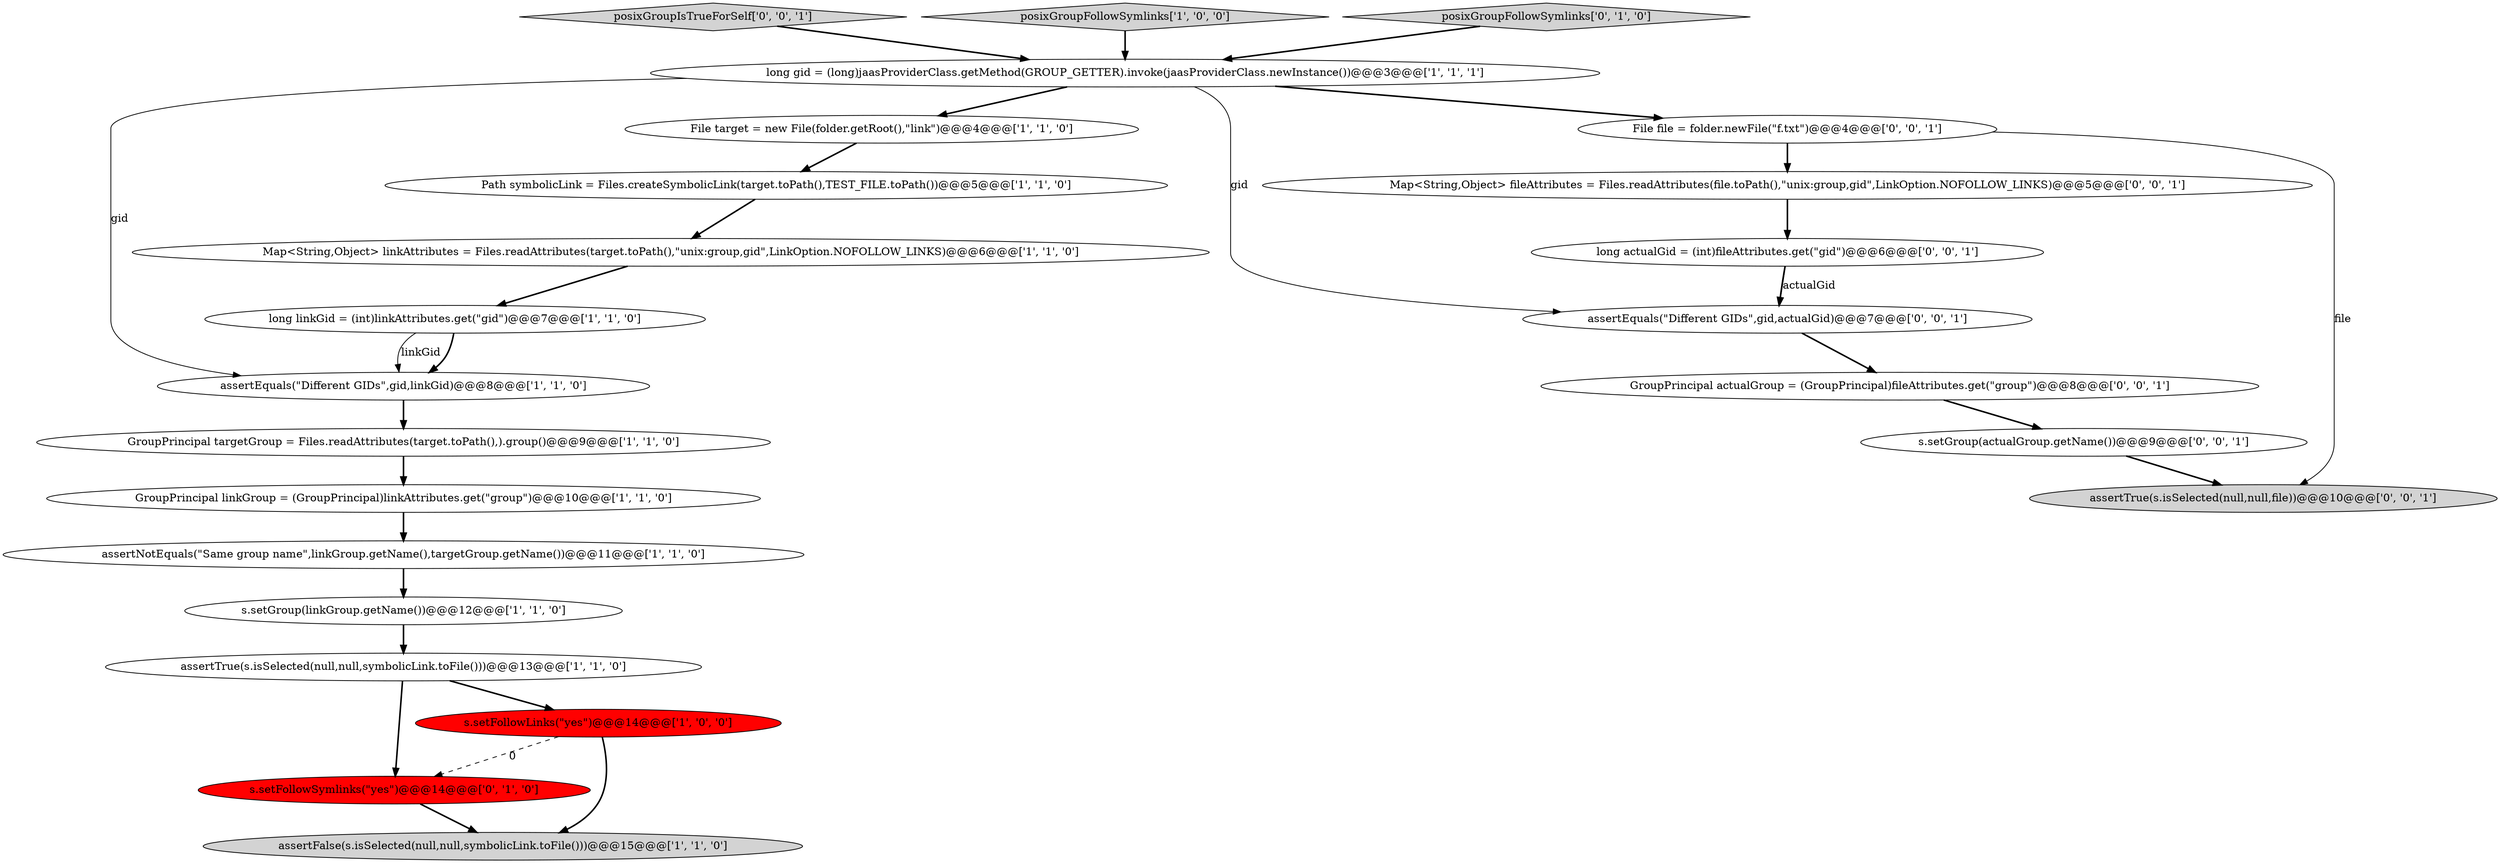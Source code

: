 digraph {
6 [style = filled, label = "assertEquals(\"Different GIDs\",gid,linkGid)@@@8@@@['1', '1', '0']", fillcolor = white, shape = ellipse image = "AAA0AAABBB1BBB"];
18 [style = filled, label = "assertTrue(s.isSelected(null,null,file))@@@10@@@['0', '0', '1']", fillcolor = lightgray, shape = ellipse image = "AAA0AAABBB3BBB"];
13 [style = filled, label = "assertNotEquals(\"Same group name\",linkGroup.getName(),targetGroup.getName())@@@11@@@['1', '1', '0']", fillcolor = white, shape = ellipse image = "AAA0AAABBB1BBB"];
19 [style = filled, label = "posixGroupIsTrueForSelf['0', '0', '1']", fillcolor = lightgray, shape = diamond image = "AAA0AAABBB3BBB"];
0 [style = filled, label = "File target = new File(folder.getRoot(),\"link\")@@@4@@@['1', '1', '0']", fillcolor = white, shape = ellipse image = "AAA0AAABBB1BBB"];
12 [style = filled, label = "Map<String,Object> linkAttributes = Files.readAttributes(target.toPath(),\"unix:group,gid\",LinkOption.NOFOLLOW_LINKS)@@@6@@@['1', '1', '0']", fillcolor = white, shape = ellipse image = "AAA0AAABBB1BBB"];
21 [style = filled, label = "assertEquals(\"Different GIDs\",gid,actualGid)@@@7@@@['0', '0', '1']", fillcolor = white, shape = ellipse image = "AAA0AAABBB3BBB"];
3 [style = filled, label = "assertTrue(s.isSelected(null,null,symbolicLink.toFile()))@@@13@@@['1', '1', '0']", fillcolor = white, shape = ellipse image = "AAA0AAABBB1BBB"];
8 [style = filled, label = "GroupPrincipal targetGroup = Files.readAttributes(target.toPath(),).group()@@@9@@@['1', '1', '0']", fillcolor = white, shape = ellipse image = "AAA0AAABBB1BBB"];
2 [style = filled, label = "long linkGid = (int)linkAttributes.get(\"gid\")@@@7@@@['1', '1', '0']", fillcolor = white, shape = ellipse image = "AAA0AAABBB1BBB"];
5 [style = filled, label = "posixGroupFollowSymlinks['1', '0', '0']", fillcolor = lightgray, shape = diamond image = "AAA0AAABBB1BBB"];
22 [style = filled, label = "GroupPrincipal actualGroup = (GroupPrincipal)fileAttributes.get(\"group\")@@@8@@@['0', '0', '1']", fillcolor = white, shape = ellipse image = "AAA0AAABBB3BBB"];
15 [style = filled, label = "posixGroupFollowSymlinks['0', '1', '0']", fillcolor = lightgray, shape = diamond image = "AAA0AAABBB2BBB"];
11 [style = filled, label = "s.setGroup(linkGroup.getName())@@@12@@@['1', '1', '0']", fillcolor = white, shape = ellipse image = "AAA0AAABBB1BBB"];
4 [style = filled, label = "GroupPrincipal linkGroup = (GroupPrincipal)linkAttributes.get(\"group\")@@@10@@@['1', '1', '0']", fillcolor = white, shape = ellipse image = "AAA0AAABBB1BBB"];
17 [style = filled, label = "long actualGid = (int)fileAttributes.get(\"gid\")@@@6@@@['0', '0', '1']", fillcolor = white, shape = ellipse image = "AAA0AAABBB3BBB"];
14 [style = filled, label = "s.setFollowSymlinks(\"yes\")@@@14@@@['0', '1', '0']", fillcolor = red, shape = ellipse image = "AAA1AAABBB2BBB"];
9 [style = filled, label = "long gid = (long)jaasProviderClass.getMethod(GROUP_GETTER).invoke(jaasProviderClass.newInstance())@@@3@@@['1', '1', '1']", fillcolor = white, shape = ellipse image = "AAA0AAABBB1BBB"];
20 [style = filled, label = "s.setGroup(actualGroup.getName())@@@9@@@['0', '0', '1']", fillcolor = white, shape = ellipse image = "AAA0AAABBB3BBB"];
7 [style = filled, label = "s.setFollowLinks(\"yes\")@@@14@@@['1', '0', '0']", fillcolor = red, shape = ellipse image = "AAA1AAABBB1BBB"];
23 [style = filled, label = "Map<String,Object> fileAttributes = Files.readAttributes(file.toPath(),\"unix:group,gid\",LinkOption.NOFOLLOW_LINKS)@@@5@@@['0', '0', '1']", fillcolor = white, shape = ellipse image = "AAA0AAABBB3BBB"];
10 [style = filled, label = "assertFalse(s.isSelected(null,null,symbolicLink.toFile()))@@@15@@@['1', '1', '0']", fillcolor = lightgray, shape = ellipse image = "AAA0AAABBB1BBB"];
16 [style = filled, label = "File file = folder.newFile(\"f.txt\")@@@4@@@['0', '0', '1']", fillcolor = white, shape = ellipse image = "AAA0AAABBB3BBB"];
1 [style = filled, label = "Path symbolicLink = Files.createSymbolicLink(target.toPath(),TEST_FILE.toPath())@@@5@@@['1', '1', '0']", fillcolor = white, shape = ellipse image = "AAA0AAABBB1BBB"];
16->18 [style = solid, label="file"];
9->0 [style = bold, label=""];
5->9 [style = bold, label=""];
7->10 [style = bold, label=""];
2->6 [style = bold, label=""];
7->14 [style = dashed, label="0"];
3->14 [style = bold, label=""];
4->13 [style = bold, label=""];
17->21 [style = solid, label="actualGid"];
14->10 [style = bold, label=""];
16->23 [style = bold, label=""];
13->11 [style = bold, label=""];
9->16 [style = bold, label=""];
20->18 [style = bold, label=""];
12->2 [style = bold, label=""];
22->20 [style = bold, label=""];
3->7 [style = bold, label=""];
11->3 [style = bold, label=""];
21->22 [style = bold, label=""];
15->9 [style = bold, label=""];
19->9 [style = bold, label=""];
0->1 [style = bold, label=""];
9->6 [style = solid, label="gid"];
6->8 [style = bold, label=""];
9->21 [style = solid, label="gid"];
1->12 [style = bold, label=""];
23->17 [style = bold, label=""];
2->6 [style = solid, label="linkGid"];
8->4 [style = bold, label=""];
17->21 [style = bold, label=""];
}
